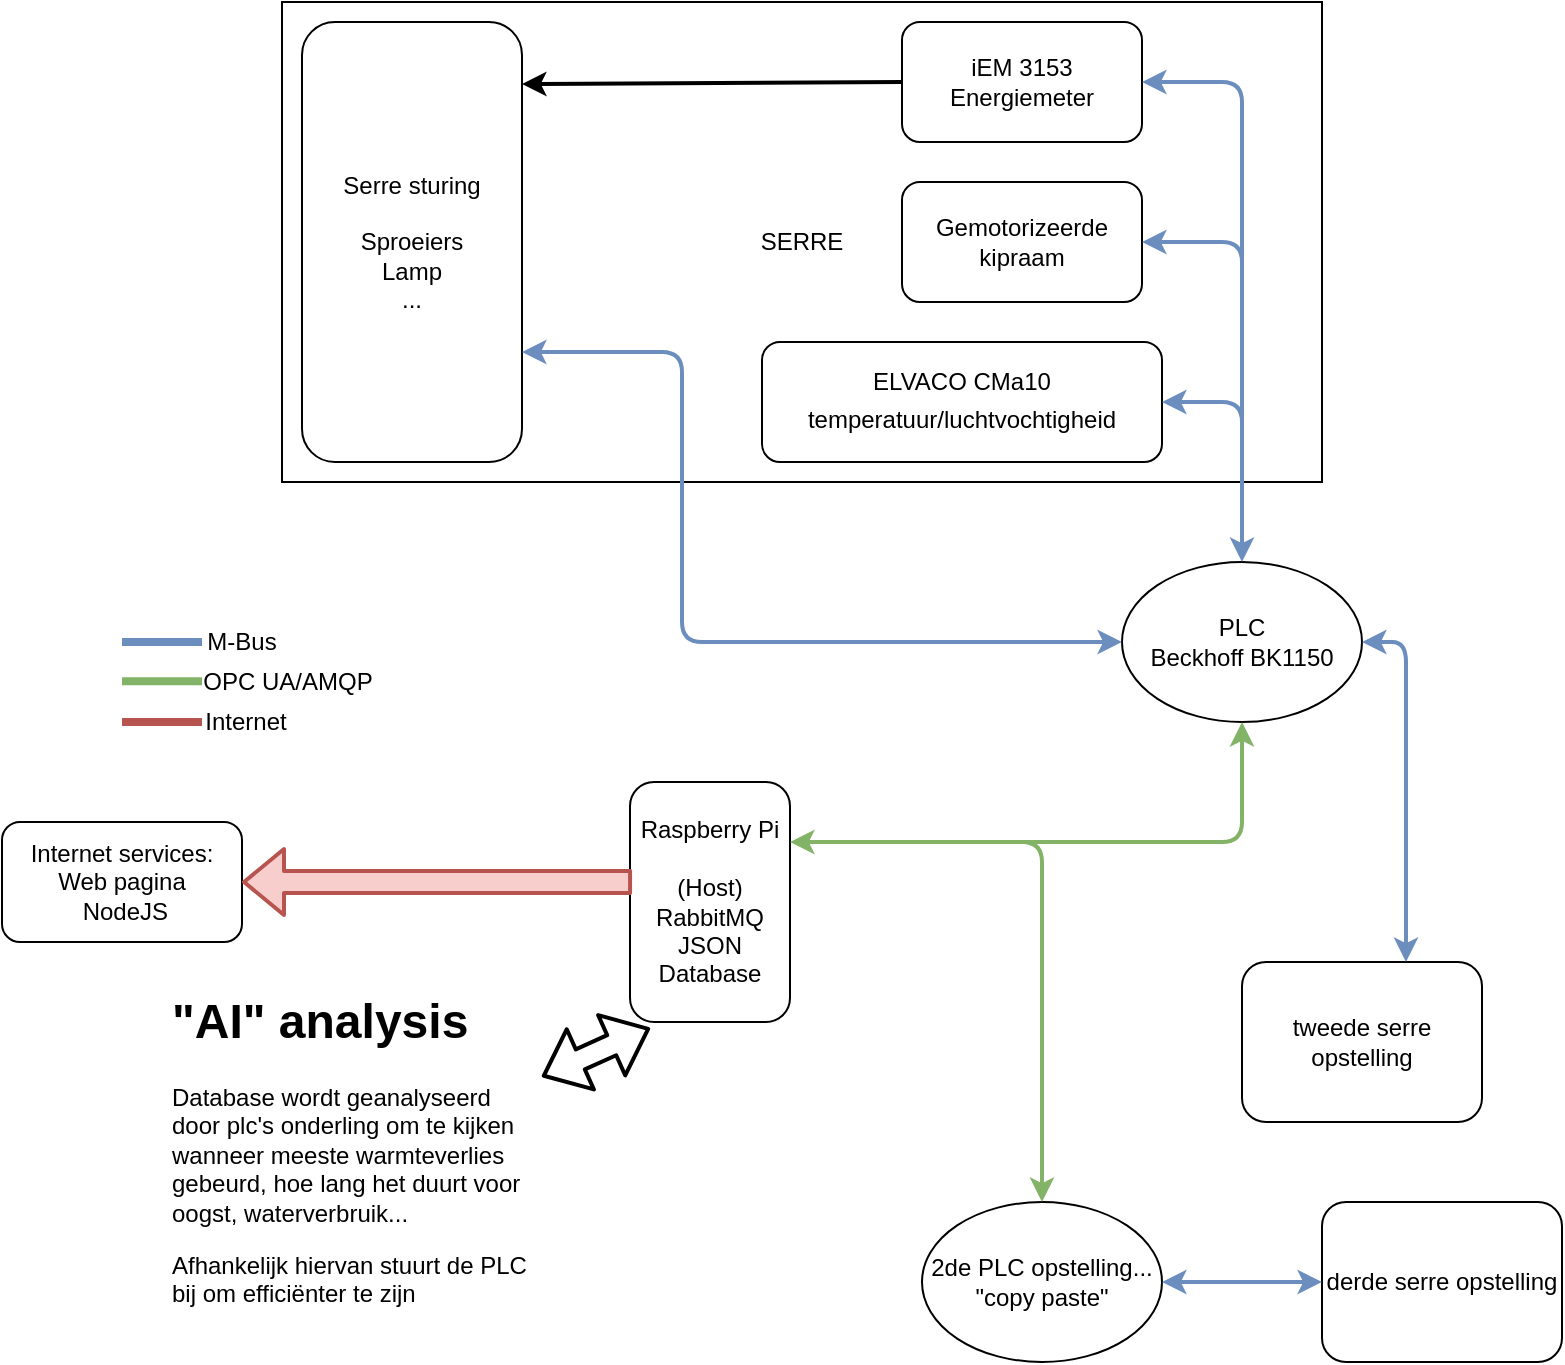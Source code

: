 <mxfile version="13.7.5" type="device"><diagram id="mndB_5d1Yole6TCCj5Rq" name="Page-1"><mxGraphModel dx="1422" dy="791" grid="1" gridSize="10" guides="1" tooltips="1" connect="1" arrows="1" fold="1" page="1" pageScale="1" pageWidth="827" pageHeight="1169" math="0" shadow="0"><root><mxCell id="0"/><mxCell id="1" parent="0"/><mxCell id="MK8S1ZzaKlKM44JFL2DF-1" value="&lt;div&gt;PLC&lt;/div&gt;&lt;div&gt;Beckhoff BK1150&lt;br&gt;&lt;/div&gt;" style="ellipse;whiteSpace=wrap;html=1;" parent="1" vertex="1"><mxGeometry x="580" y="360" width="120" height="80" as="geometry"/></mxCell><mxCell id="MK8S1ZzaKlKM44JFL2DF-2" value="SERRE" style="whiteSpace=wrap;html=1;" parent="1" vertex="1"><mxGeometry x="160" y="80" width="520" height="240" as="geometry"/></mxCell><mxCell id="MK8S1ZzaKlKM44JFL2DF-5" value="ELVACO CMa10&lt;br&gt;temperatuur/luchtvochtigheid&lt;span style=&quot;left: 380.6px ; top: 1133.57px ; font-size: 16.6px ; font-family: sans-serif ; transform: scalex(1.001)&quot;&gt;&lt;/span&gt;" style="rounded=1;whiteSpace=wrap;html=1;" parent="1" vertex="1"><mxGeometry x="400" y="250" width="200" height="60" as="geometry"/></mxCell><mxCell id="MK8S1ZzaKlKM44JFL2DF-8" value="" style="endArrow=none;html=1;strokeWidth=4;fillColor=#dae8fc;strokeColor=#6c8ebf;" parent="1" edge="1"><mxGeometry width="50" height="50" relative="1" as="geometry"><mxPoint x="80" y="400" as="sourcePoint"/><mxPoint x="120" y="400" as="targetPoint"/></mxGeometry></mxCell><mxCell id="MK8S1ZzaKlKM44JFL2DF-9" value="M-Bus" style="text;html=1;strokeColor=none;fillColor=none;align=center;verticalAlign=middle;whiteSpace=wrap;rounded=0;" parent="1" vertex="1"><mxGeometry x="120" y="390" width="40" height="20" as="geometry"/></mxCell><mxCell id="MK8S1ZzaKlKM44JFL2DF-11" value="&lt;div&gt;Serre sturing&lt;/div&gt;&lt;div&gt;&lt;br&gt;&lt;/div&gt;&lt;div&gt;Sproeiers&lt;/div&gt;&lt;div&gt;Lamp&lt;/div&gt;&lt;div&gt;...&lt;br&gt;&lt;/div&gt;" style="rounded=1;whiteSpace=wrap;html=1;" parent="1" vertex="1"><mxGeometry x="170" y="90" width="110" height="220" as="geometry"/></mxCell><mxCell id="MK8S1ZzaKlKM44JFL2DF-12" value="&lt;div&gt;iEM 3153&lt;/div&gt;&lt;div&gt;Energiemeter&lt;br&gt;&lt;/div&gt;" style="rounded=1;whiteSpace=wrap;html=1;" parent="1" vertex="1"><mxGeometry x="470" y="90" width="120" height="60" as="geometry"/></mxCell><mxCell id="MK8S1ZzaKlKM44JFL2DF-14" value="" style="endArrow=classic;html=1;strokeWidth=2;exitX=0;exitY=0.5;exitDx=0;exitDy=0;entryX=1;entryY=0.141;entryDx=0;entryDy=0;entryPerimeter=0;" parent="1" source="MK8S1ZzaKlKM44JFL2DF-12" target="MK8S1ZzaKlKM44JFL2DF-11" edge="1"><mxGeometry width="50" height="50" relative="1" as="geometry"><mxPoint x="340" y="119.5" as="sourcePoint"/><mxPoint x="390" y="119.5" as="targetPoint"/></mxGeometry></mxCell><mxCell id="MK8S1ZzaKlKM44JFL2DF-20" value="Raspberry Pi&lt;br&gt;&lt;br&gt;&lt;div&gt;(Host)&lt;/div&gt;&lt;div&gt;RabbitMQ&lt;br&gt;JSON&lt;/div&gt;&lt;div&gt;Database&lt;br&gt;&lt;/div&gt;" style="rounded=1;whiteSpace=wrap;html=1;" parent="1" vertex="1"><mxGeometry x="334" y="470" width="80" height="120" as="geometry"/></mxCell><mxCell id="MK8S1ZzaKlKM44JFL2DF-22" value="&lt;div&gt;2de PLC opstelling...&lt;/div&gt;&lt;div&gt;&quot;copy paste&quot;&lt;br&gt;&lt;/div&gt;" style="ellipse;whiteSpace=wrap;html=1;" parent="1" vertex="1"><mxGeometry x="480" y="680" width="120" height="80" as="geometry"/></mxCell><mxCell id="MK8S1ZzaKlKM44JFL2DF-25" value="" style="endArrow=none;html=1;strokeWidth=4;fillColor=#f8cecc;strokeColor=#b85450;" parent="1" edge="1"><mxGeometry width="50" height="50" relative="1" as="geometry"><mxPoint x="80" y="440" as="sourcePoint"/><mxPoint x="120" y="440" as="targetPoint"/></mxGeometry></mxCell><mxCell id="MK8S1ZzaKlKM44JFL2DF-26" value="Internet" style="text;html=1;strokeColor=none;fillColor=none;align=center;verticalAlign=middle;whiteSpace=wrap;rounded=0;" parent="1" vertex="1"><mxGeometry x="122" y="430" width="40" height="20" as="geometry"/></mxCell><mxCell id="MK8S1ZzaKlKM44JFL2DF-27" value="" style="endArrow=none;html=1;strokeWidth=4;fillColor=#d5e8d4;strokeColor=#82b366;" parent="1" edge="1"><mxGeometry width="50" height="50" relative="1" as="geometry"><mxPoint x="80" y="419.58" as="sourcePoint"/><mxPoint x="120" y="419.58" as="targetPoint"/></mxGeometry></mxCell><mxCell id="MK8S1ZzaKlKM44JFL2DF-28" value="OPC UA/AMQP" style="text;html=1;strokeColor=none;fillColor=none;align=center;verticalAlign=middle;whiteSpace=wrap;rounded=0;" parent="1" vertex="1"><mxGeometry x="103" y="410" width="120" height="20" as="geometry"/></mxCell><mxCell id="aBr7-Jb7ZnYHGvs_CcfY-1" value="" style="endArrow=classic;startArrow=classic;html=1;entryX=0;entryY=0.5;entryDx=0;entryDy=0;exitX=1;exitY=0.75;exitDx=0;exitDy=0;strokeWidth=2;fillColor=#dae8fc;strokeColor=#6c8ebf;" edge="1" parent="1" source="MK8S1ZzaKlKM44JFL2DF-11" target="MK8S1ZzaKlKM44JFL2DF-1"><mxGeometry width="50" height="50" relative="1" as="geometry"><mxPoint x="390" y="430" as="sourcePoint"/><mxPoint x="440" y="380" as="targetPoint"/><Array as="points"><mxPoint x="360" y="255"/><mxPoint x="360" y="400"/></Array></mxGeometry></mxCell><mxCell id="aBr7-Jb7ZnYHGvs_CcfY-2" value="" style="endArrow=classic;startArrow=classic;html=1;strokeWidth=2;entryX=1;entryY=0.5;entryDx=0;entryDy=0;exitX=0.5;exitY=0;exitDx=0;exitDy=0;fillColor=#dae8fc;strokeColor=#6c8ebf;" edge="1" parent="1" source="MK8S1ZzaKlKM44JFL2DF-1" target="MK8S1ZzaKlKM44JFL2DF-5"><mxGeometry width="50" height="50" relative="1" as="geometry"><mxPoint x="390" y="430" as="sourcePoint"/><mxPoint x="440" y="380" as="targetPoint"/><Array as="points"><mxPoint x="640" y="280"/></Array></mxGeometry></mxCell><mxCell id="aBr7-Jb7ZnYHGvs_CcfY-3" value="" style="endArrow=classic;html=1;strokeWidth=2;entryX=1;entryY=0.5;entryDx=0;entryDy=0;fillColor=#dae8fc;strokeColor=#6c8ebf;" edge="1" parent="1" target="MK8S1ZzaKlKM44JFL2DF-12"><mxGeometry width="50" height="50" relative="1" as="geometry"><mxPoint x="640" y="310" as="sourcePoint"/><mxPoint x="440" y="380" as="targetPoint"/><Array as="points"><mxPoint x="640" y="120"/></Array></mxGeometry></mxCell><mxCell id="aBr7-Jb7ZnYHGvs_CcfY-4" value="Gemotorizeerde kipraam" style="rounded=1;whiteSpace=wrap;html=1;" vertex="1" parent="1"><mxGeometry x="470" y="170" width="120" height="60" as="geometry"/></mxCell><mxCell id="aBr7-Jb7ZnYHGvs_CcfY-5" value="" style="endArrow=classic;html=1;strokeWidth=2;entryX=1;entryY=0.5;entryDx=0;entryDy=0;fillColor=#dae8fc;strokeColor=#6c8ebf;" edge="1" parent="1" target="aBr7-Jb7ZnYHGvs_CcfY-4"><mxGeometry width="50" height="50" relative="1" as="geometry"><mxPoint x="640" y="240" as="sourcePoint"/><mxPoint x="440" y="380" as="targetPoint"/><Array as="points"><mxPoint x="640" y="200"/></Array></mxGeometry></mxCell><mxCell id="aBr7-Jb7ZnYHGvs_CcfY-6" value="tweede serre opstelling" style="rounded=1;whiteSpace=wrap;html=1;" vertex="1" parent="1"><mxGeometry x="640" y="560" width="120" height="80" as="geometry"/></mxCell><mxCell id="aBr7-Jb7ZnYHGvs_CcfY-7" value="" style="endArrow=classic;startArrow=classic;html=1;strokeWidth=2;entryX=1;entryY=0.5;entryDx=0;entryDy=0;fillColor=#dae8fc;strokeColor=#6c8ebf;" edge="1" parent="1" target="MK8S1ZzaKlKM44JFL2DF-1"><mxGeometry width="50" height="50" relative="1" as="geometry"><mxPoint x="722" y="560" as="sourcePoint"/><mxPoint x="440" y="380" as="targetPoint"/><Array as="points"><mxPoint x="722" y="400"/></Array></mxGeometry></mxCell><mxCell id="aBr7-Jb7ZnYHGvs_CcfY-8" value="" style="endArrow=classic;startArrow=classic;html=1;strokeWidth=2;exitX=1;exitY=0.25;exitDx=0;exitDy=0;entryX=0.5;entryY=1;entryDx=0;entryDy=0;fillColor=#d5e8d4;strokeColor=#82b366;" edge="1" parent="1" source="MK8S1ZzaKlKM44JFL2DF-20" target="MK8S1ZzaKlKM44JFL2DF-1"><mxGeometry width="50" height="50" relative="1" as="geometry"><mxPoint x="390" y="430" as="sourcePoint"/><mxPoint x="440" y="380" as="targetPoint"/><Array as="points"><mxPoint x="640" y="500"/></Array></mxGeometry></mxCell><mxCell id="aBr7-Jb7ZnYHGvs_CcfY-10" value="derde serre opstelling" style="rounded=1;whiteSpace=wrap;html=1;" vertex="1" parent="1"><mxGeometry x="680" y="680" width="120" height="80" as="geometry"/></mxCell><mxCell id="aBr7-Jb7ZnYHGvs_CcfY-11" value="" style="endArrow=classic;startArrow=classic;html=1;strokeWidth=2;entryX=0;entryY=0.5;entryDx=0;entryDy=0;exitX=1;exitY=0.5;exitDx=0;exitDy=0;fillColor=#dae8fc;strokeColor=#6c8ebf;" edge="1" parent="1" source="MK8S1ZzaKlKM44JFL2DF-22" target="aBr7-Jb7ZnYHGvs_CcfY-10"><mxGeometry width="50" height="50" relative="1" as="geometry"><mxPoint x="490" y="700" as="sourcePoint"/><mxPoint x="540" y="650" as="targetPoint"/></mxGeometry></mxCell><mxCell id="aBr7-Jb7ZnYHGvs_CcfY-13" value="" style="endArrow=classic;html=1;strokeWidth=2;entryX=0.5;entryY=0;entryDx=0;entryDy=0;fillColor=#d5e8d4;strokeColor=#82b366;" edge="1" parent="1" target="MK8S1ZzaKlKM44JFL2DF-22"><mxGeometry width="50" height="50" relative="1" as="geometry"><mxPoint x="480" y="500" as="sourcePoint"/><mxPoint x="540" y="650" as="targetPoint"/><Array as="points"><mxPoint x="540" y="500"/></Array></mxGeometry></mxCell><mxCell id="aBr7-Jb7ZnYHGvs_CcfY-14" value="&lt;div&gt;Internet services:&lt;/div&gt;&lt;div&gt;Web pagina&lt;br&gt;&lt;/div&gt;&amp;nbsp;NodeJS" style="rounded=1;whiteSpace=wrap;html=1;" vertex="1" parent="1"><mxGeometry x="20" y="490" width="120" height="60" as="geometry"/></mxCell><mxCell id="aBr7-Jb7ZnYHGvs_CcfY-16" value="" style="shape=flexArrow;endArrow=classic;html=1;strokeWidth=2;entryX=1;entryY=0.5;entryDx=0;entryDy=0;exitX=0.013;exitY=0.417;exitDx=0;exitDy=0;exitPerimeter=0;fillColor=#f8cecc;strokeColor=#b85450;" edge="1" parent="1" source="MK8S1ZzaKlKM44JFL2DF-20" target="aBr7-Jb7ZnYHGvs_CcfY-14"><mxGeometry width="50" height="50" relative="1" as="geometry"><mxPoint x="250" y="600" as="sourcePoint"/><mxPoint x="540" y="460" as="targetPoint"/></mxGeometry></mxCell><mxCell id="aBr7-Jb7ZnYHGvs_CcfY-18" value="&lt;h1&gt;&quot;AI&quot; analysis&lt;br&gt;&lt;/h1&gt;&lt;p&gt;Database wordt geanalyseerd door plc's onderling om te kijken wanneer meeste warmteverlies gebeurd, hoe lang het duurt voor oogst, waterverbruik...&lt;/p&gt;&lt;p&gt;Afhankelijk hiervan stuurt de PLC bij om efficiënter te zijn&lt;br&gt;&lt;/p&gt;" style="text;html=1;strokeColor=none;fillColor=none;spacing=5;spacingTop=-20;whiteSpace=wrap;overflow=hidden;rounded=0;" vertex="1" parent="1"><mxGeometry x="100" y="570" width="190" height="180" as="geometry"/></mxCell><mxCell id="aBr7-Jb7ZnYHGvs_CcfY-19" value="" style="shape=flexArrow;endArrow=classic;startArrow=classic;html=1;strokeWidth=2;entryX=0.125;entryY=1.025;entryDx=0;entryDy=0;entryPerimeter=0;" edge="1" parent="1" source="aBr7-Jb7ZnYHGvs_CcfY-18" target="MK8S1ZzaKlKM44JFL2DF-20"><mxGeometry width="50" height="50" relative="1" as="geometry"><mxPoint x="490" y="510" as="sourcePoint"/><mxPoint x="540" y="460" as="targetPoint"/></mxGeometry></mxCell></root></mxGraphModel></diagram></mxfile>